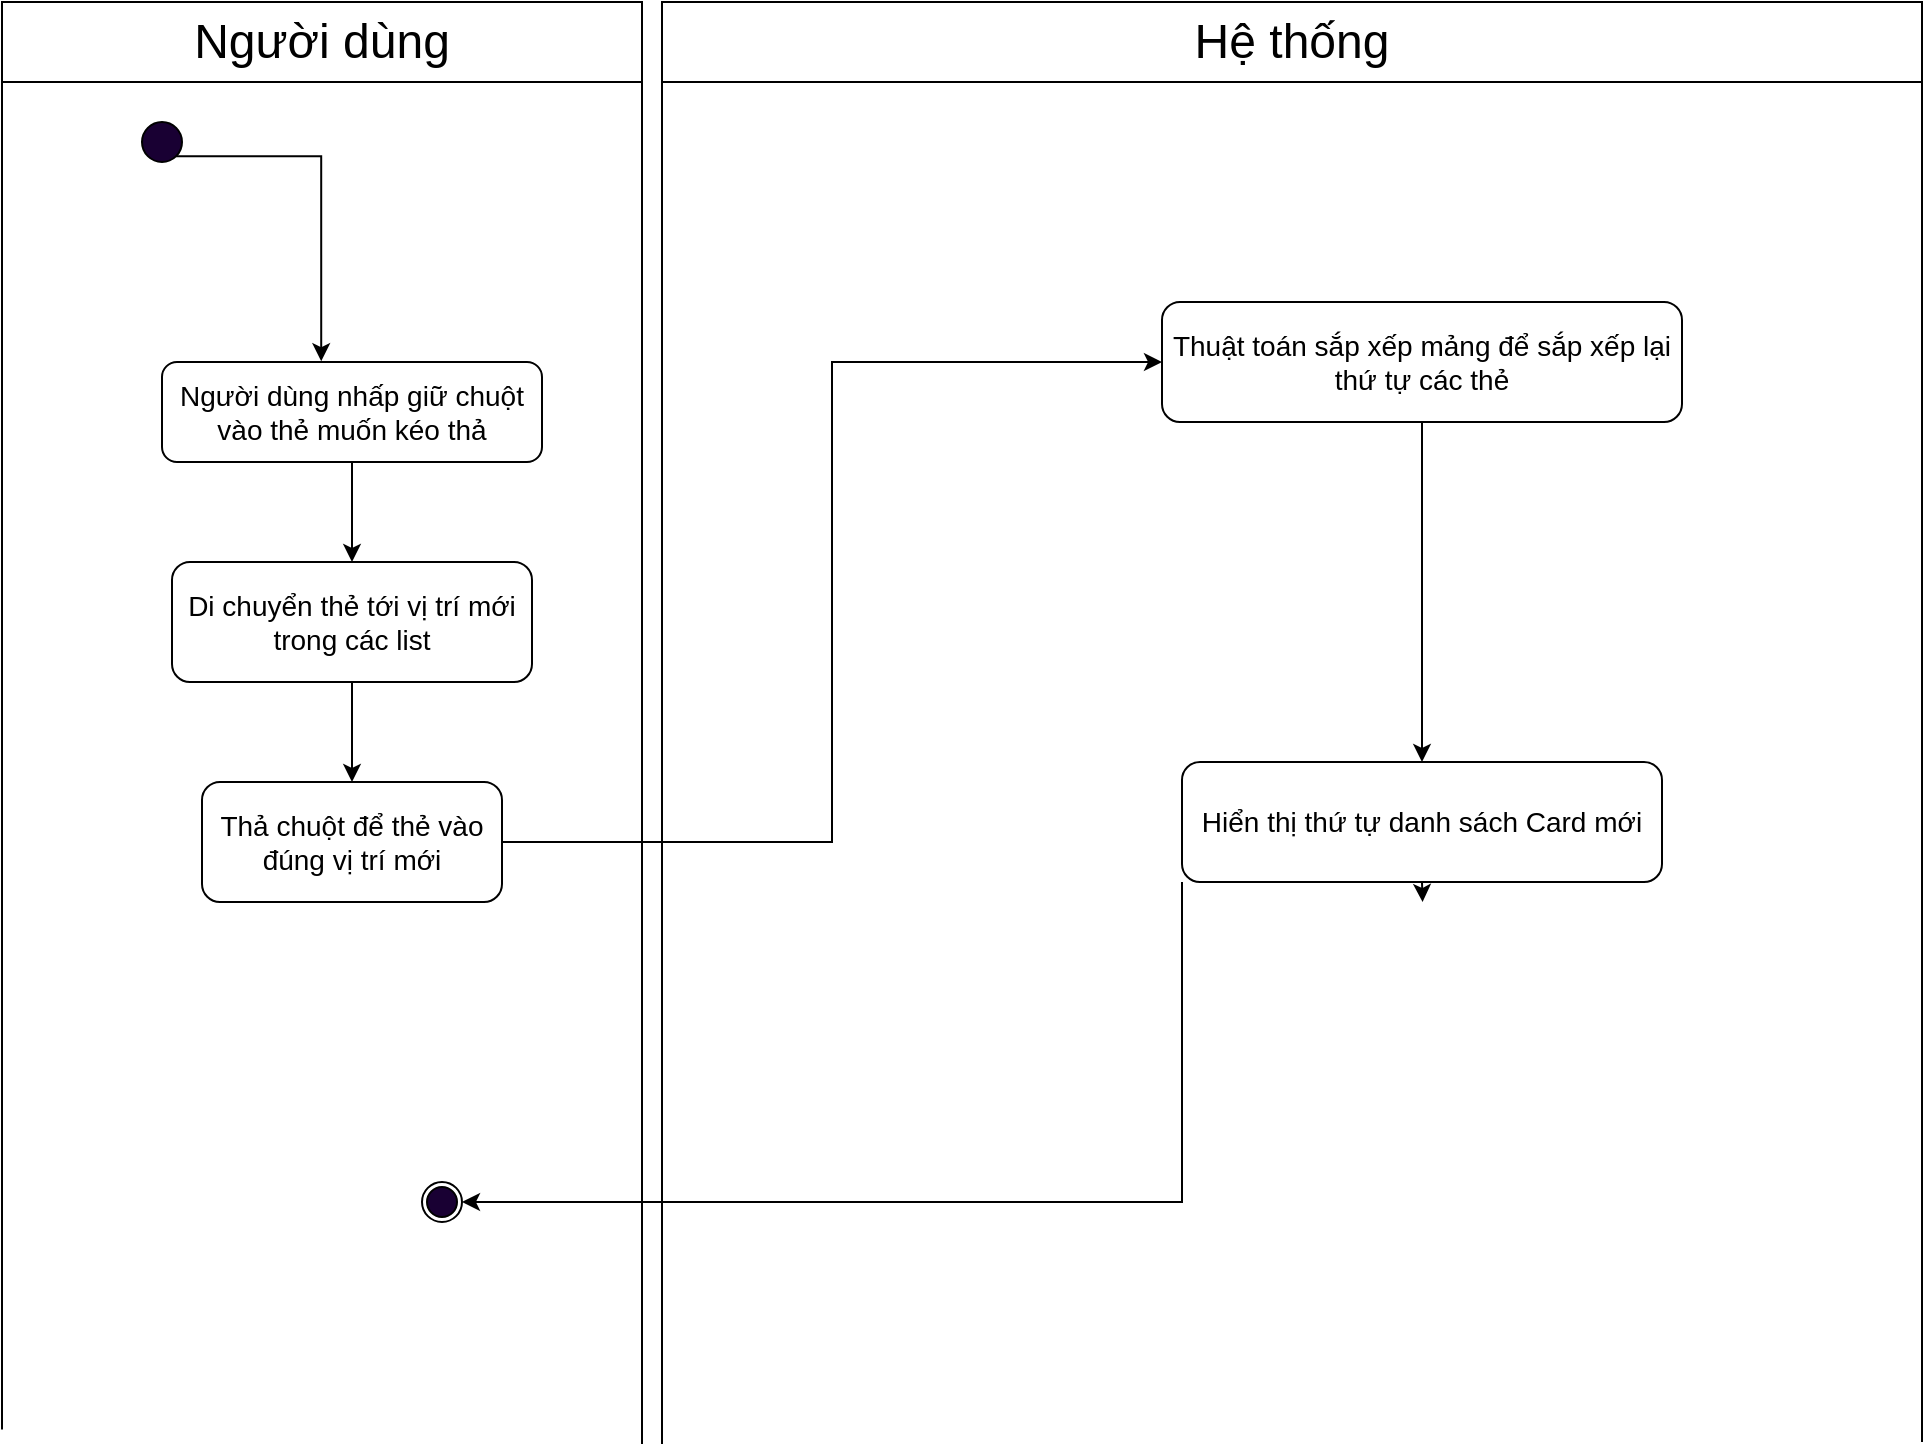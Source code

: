 <mxfile version="22.1.11" type="github">
  <diagram id="C5RBs43oDa-KdzZeNtuy" name="Page-1">
    <mxGraphModel dx="2345" dy="614" grid="1" gridSize="10" guides="1" tooltips="1" connect="1" arrows="1" fold="1" page="1" pageScale="1" pageWidth="827" pageHeight="1169" math="0" shadow="0">
      <root>
        <mxCell id="WIyWlLk6GJQsqaUBKTNV-0" />
        <mxCell id="WIyWlLk6GJQsqaUBKTNV-1" parent="WIyWlLk6GJQsqaUBKTNV-0" />
        <mxCell id="_gW7t4MAH27zG2HA1Pe_-0" value="" style="endArrow=none;html=1;rounded=0;" edge="1" parent="WIyWlLk6GJQsqaUBKTNV-1">
          <mxGeometry width="50" height="50" relative="1" as="geometry">
            <mxPoint x="80" y="80" as="sourcePoint" />
            <mxPoint x="-240" y="80" as="targetPoint" />
          </mxGeometry>
        </mxCell>
        <mxCell id="_gW7t4MAH27zG2HA1Pe_-1" value="" style="endArrow=none;html=1;rounded=0;" edge="1" parent="WIyWlLk6GJQsqaUBKTNV-1">
          <mxGeometry width="50" height="50" relative="1" as="geometry">
            <mxPoint x="90" y="80" as="sourcePoint" />
            <mxPoint x="720" y="80" as="targetPoint" />
          </mxGeometry>
        </mxCell>
        <mxCell id="_gW7t4MAH27zG2HA1Pe_-2" value="" style="endArrow=none;html=1;rounded=0;" edge="1" parent="WIyWlLk6GJQsqaUBKTNV-1">
          <mxGeometry width="50" height="50" relative="1" as="geometry">
            <mxPoint x="80" y="800.941" as="sourcePoint" />
            <mxPoint x="80" y="80" as="targetPoint" />
          </mxGeometry>
        </mxCell>
        <mxCell id="_gW7t4MAH27zG2HA1Pe_-3" value="" style="endArrow=none;html=1;rounded=0;" edge="1" parent="WIyWlLk6GJQsqaUBKTNV-1">
          <mxGeometry width="50" height="50" relative="1" as="geometry">
            <mxPoint x="-240" y="793.765" as="sourcePoint" />
            <mxPoint x="-240" y="80" as="targetPoint" />
          </mxGeometry>
        </mxCell>
        <mxCell id="_gW7t4MAH27zG2HA1Pe_-4" value="" style="endArrow=none;html=1;rounded=0;" edge="1" parent="WIyWlLk6GJQsqaUBKTNV-1">
          <mxGeometry width="50" height="50" relative="1" as="geometry">
            <mxPoint x="720" y="800" as="sourcePoint" />
            <mxPoint x="720" y="80" as="targetPoint" />
          </mxGeometry>
        </mxCell>
        <mxCell id="_gW7t4MAH27zG2HA1Pe_-5" value="" style="endArrow=none;html=1;rounded=0;" edge="1" parent="WIyWlLk6GJQsqaUBKTNV-1">
          <mxGeometry width="50" height="50" relative="1" as="geometry">
            <mxPoint x="90" y="800.941" as="sourcePoint" />
            <mxPoint x="90" y="80" as="targetPoint" />
          </mxGeometry>
        </mxCell>
        <mxCell id="_gW7t4MAH27zG2HA1Pe_-6" value="" style="endArrow=none;html=1;rounded=0;" edge="1" parent="WIyWlLk6GJQsqaUBKTNV-1">
          <mxGeometry width="50" height="50" relative="1" as="geometry">
            <mxPoint x="90" y="120" as="sourcePoint" />
            <mxPoint x="720" y="120" as="targetPoint" />
          </mxGeometry>
        </mxCell>
        <mxCell id="_gW7t4MAH27zG2HA1Pe_-7" value="" style="endArrow=none;html=1;rounded=0;" edge="1" parent="WIyWlLk6GJQsqaUBKTNV-1">
          <mxGeometry width="50" height="50" relative="1" as="geometry">
            <mxPoint x="80" y="120" as="sourcePoint" />
            <mxPoint x="-240" y="120" as="targetPoint" />
          </mxGeometry>
        </mxCell>
        <mxCell id="_gW7t4MAH27zG2HA1Pe_-8" style="edgeStyle=orthogonalEdgeStyle;rounded=0;orthogonalLoop=1;jettySize=auto;html=1;exitX=0.5;exitY=1;exitDx=0;exitDy=0;entryX=0.5;entryY=0;entryDx=0;entryDy=0;" edge="1" parent="WIyWlLk6GJQsqaUBKTNV-1" source="_gW7t4MAH27zG2HA1Pe_-9" target="_gW7t4MAH27zG2HA1Pe_-15">
          <mxGeometry relative="1" as="geometry" />
        </mxCell>
        <mxCell id="_gW7t4MAH27zG2HA1Pe_-9" value="&lt;font style=&quot;font-size: 14px;&quot;&gt;Người dùng nhấp giữ chuột vào thẻ muốn kéo thả&lt;/font&gt;" style="rounded=1;whiteSpace=wrap;html=1;" vertex="1" parent="WIyWlLk6GJQsqaUBKTNV-1">
          <mxGeometry x="-160" y="260" width="190" height="50" as="geometry" />
        </mxCell>
        <mxCell id="_gW7t4MAH27zG2HA1Pe_-10" value="&lt;font style=&quot;font-size: 24px;&quot;&gt;Hệ thống&lt;/font&gt;" style="rounded=0;whiteSpace=wrap;html=1;" vertex="1" parent="WIyWlLk6GJQsqaUBKTNV-1">
          <mxGeometry x="90" y="80" width="630" height="40" as="geometry" />
        </mxCell>
        <mxCell id="_gW7t4MAH27zG2HA1Pe_-11" value="&lt;font style=&quot;font-size: 24px;&quot;&gt;Người dùng&lt;/font&gt;" style="rounded=0;whiteSpace=wrap;html=1;" vertex="1" parent="WIyWlLk6GJQsqaUBKTNV-1">
          <mxGeometry x="-240" y="80" width="320" height="40" as="geometry" />
        </mxCell>
        <mxCell id="_gW7t4MAH27zG2HA1Pe_-12" value="" style="ellipse;whiteSpace=wrap;html=1;aspect=fixed;fillColor=#190033;" vertex="1" parent="WIyWlLk6GJQsqaUBKTNV-1">
          <mxGeometry x="-170" y="140" width="20" height="20" as="geometry" />
        </mxCell>
        <mxCell id="_gW7t4MAH27zG2HA1Pe_-13" style="edgeStyle=orthogonalEdgeStyle;rounded=0;orthogonalLoop=1;jettySize=auto;html=1;exitX=1;exitY=1;exitDx=0;exitDy=0;entryX=0.419;entryY=-0.008;entryDx=0;entryDy=0;entryPerimeter=0;" edge="1" parent="WIyWlLk6GJQsqaUBKTNV-1" source="_gW7t4MAH27zG2HA1Pe_-12" target="_gW7t4MAH27zG2HA1Pe_-9">
          <mxGeometry relative="1" as="geometry">
            <Array as="points">
              <mxPoint x="-80" y="157" />
            </Array>
          </mxGeometry>
        </mxCell>
        <mxCell id="_gW7t4MAH27zG2HA1Pe_-14" style="edgeStyle=orthogonalEdgeStyle;rounded=0;orthogonalLoop=1;jettySize=auto;html=1;exitX=0.5;exitY=1;exitDx=0;exitDy=0;entryX=0.5;entryY=0;entryDx=0;entryDy=0;" edge="1" parent="WIyWlLk6GJQsqaUBKTNV-1" source="_gW7t4MAH27zG2HA1Pe_-15" target="_gW7t4MAH27zG2HA1Pe_-19">
          <mxGeometry relative="1" as="geometry" />
        </mxCell>
        <mxCell id="_gW7t4MAH27zG2HA1Pe_-15" value="&lt;font style=&quot;font-size: 14px;&quot;&gt;Di chuyển thẻ tới vị trí mới trong các list&lt;/font&gt;" style="rounded=1;whiteSpace=wrap;html=1;" vertex="1" parent="WIyWlLk6GJQsqaUBKTNV-1">
          <mxGeometry x="-155" y="360" width="180" height="60" as="geometry" />
        </mxCell>
        <mxCell id="_gW7t4MAH27zG2HA1Pe_-16" style="edgeStyle=orthogonalEdgeStyle;rounded=0;orthogonalLoop=1;jettySize=auto;html=1;exitX=0.5;exitY=1;exitDx=0;exitDy=0;entryX=0.5;entryY=0;entryDx=0;entryDy=0;" edge="1" parent="WIyWlLk6GJQsqaUBKTNV-1" source="_gW7t4MAH27zG2HA1Pe_-17" target="_gW7t4MAH27zG2HA1Pe_-21">
          <mxGeometry relative="1" as="geometry" />
        </mxCell>
        <mxCell id="_gW7t4MAH27zG2HA1Pe_-17" value="&lt;span style=&quot;font-size: 14px;&quot;&gt;Thuật toán sắp xếp mảng để sắp xếp lại thứ tự các thẻ&lt;/span&gt;" style="rounded=1;whiteSpace=wrap;html=1;" vertex="1" parent="WIyWlLk6GJQsqaUBKTNV-1">
          <mxGeometry x="340" y="230" width="260" height="60" as="geometry" />
        </mxCell>
        <mxCell id="_gW7t4MAH27zG2HA1Pe_-18" style="edgeStyle=orthogonalEdgeStyle;rounded=0;orthogonalLoop=1;jettySize=auto;html=1;exitX=1;exitY=0.5;exitDx=0;exitDy=0;entryX=0;entryY=0.5;entryDx=0;entryDy=0;" edge="1" parent="WIyWlLk6GJQsqaUBKTNV-1" source="_gW7t4MAH27zG2HA1Pe_-19" target="_gW7t4MAH27zG2HA1Pe_-17">
          <mxGeometry relative="1" as="geometry" />
        </mxCell>
        <mxCell id="_gW7t4MAH27zG2HA1Pe_-19" value="&lt;font style=&quot;font-size: 14px;&quot;&gt;Thả chuột để thẻ vào đúng vị trí mới&lt;/font&gt;" style="rounded=1;whiteSpace=wrap;html=1;" vertex="1" parent="WIyWlLk6GJQsqaUBKTNV-1">
          <mxGeometry x="-140" y="470" width="150" height="60" as="geometry" />
        </mxCell>
        <mxCell id="_gW7t4MAH27zG2HA1Pe_-20" style="edgeStyle=orthogonalEdgeStyle;rounded=0;orthogonalLoop=1;jettySize=auto;html=1;exitX=0;exitY=1;exitDx=0;exitDy=0;entryX=1;entryY=0.5;entryDx=0;entryDy=0;" edge="1" parent="WIyWlLk6GJQsqaUBKTNV-1" source="_gW7t4MAH27zG2HA1Pe_-21" target="_gW7t4MAH27zG2HA1Pe_-22">
          <mxGeometry relative="1" as="geometry" />
        </mxCell>
        <mxCell id="_gW7t4MAH27zG2HA1Pe_-26" style="edgeStyle=orthogonalEdgeStyle;rounded=0;orthogonalLoop=1;jettySize=auto;html=1;exitX=0.5;exitY=1;exitDx=0;exitDy=0;" edge="1" parent="WIyWlLk6GJQsqaUBKTNV-1" source="_gW7t4MAH27zG2HA1Pe_-21">
          <mxGeometry relative="1" as="geometry">
            <mxPoint x="470.294" y="530" as="targetPoint" />
          </mxGeometry>
        </mxCell>
        <mxCell id="_gW7t4MAH27zG2HA1Pe_-21" value="&lt;font style=&quot;font-size: 14px;&quot;&gt;Hiển thị thứ tự danh sách Card mới&lt;/font&gt;" style="rounded=1;whiteSpace=wrap;html=1;" vertex="1" parent="WIyWlLk6GJQsqaUBKTNV-1">
          <mxGeometry x="350" y="460" width="240" height="60" as="geometry" />
        </mxCell>
        <mxCell id="_gW7t4MAH27zG2HA1Pe_-22" value="" style="ellipse;whiteSpace=wrap;html=1;aspect=fixed;" vertex="1" parent="WIyWlLk6GJQsqaUBKTNV-1">
          <mxGeometry x="-30" y="670" width="20" height="20" as="geometry" />
        </mxCell>
        <mxCell id="_gW7t4MAH27zG2HA1Pe_-23" value="" style="ellipse;whiteSpace=wrap;html=1;aspect=fixed;fillColor=#190033;" vertex="1" parent="WIyWlLk6GJQsqaUBKTNV-1">
          <mxGeometry x="-27.5" y="672.5" width="15" height="15" as="geometry" />
        </mxCell>
      </root>
    </mxGraphModel>
  </diagram>
</mxfile>
